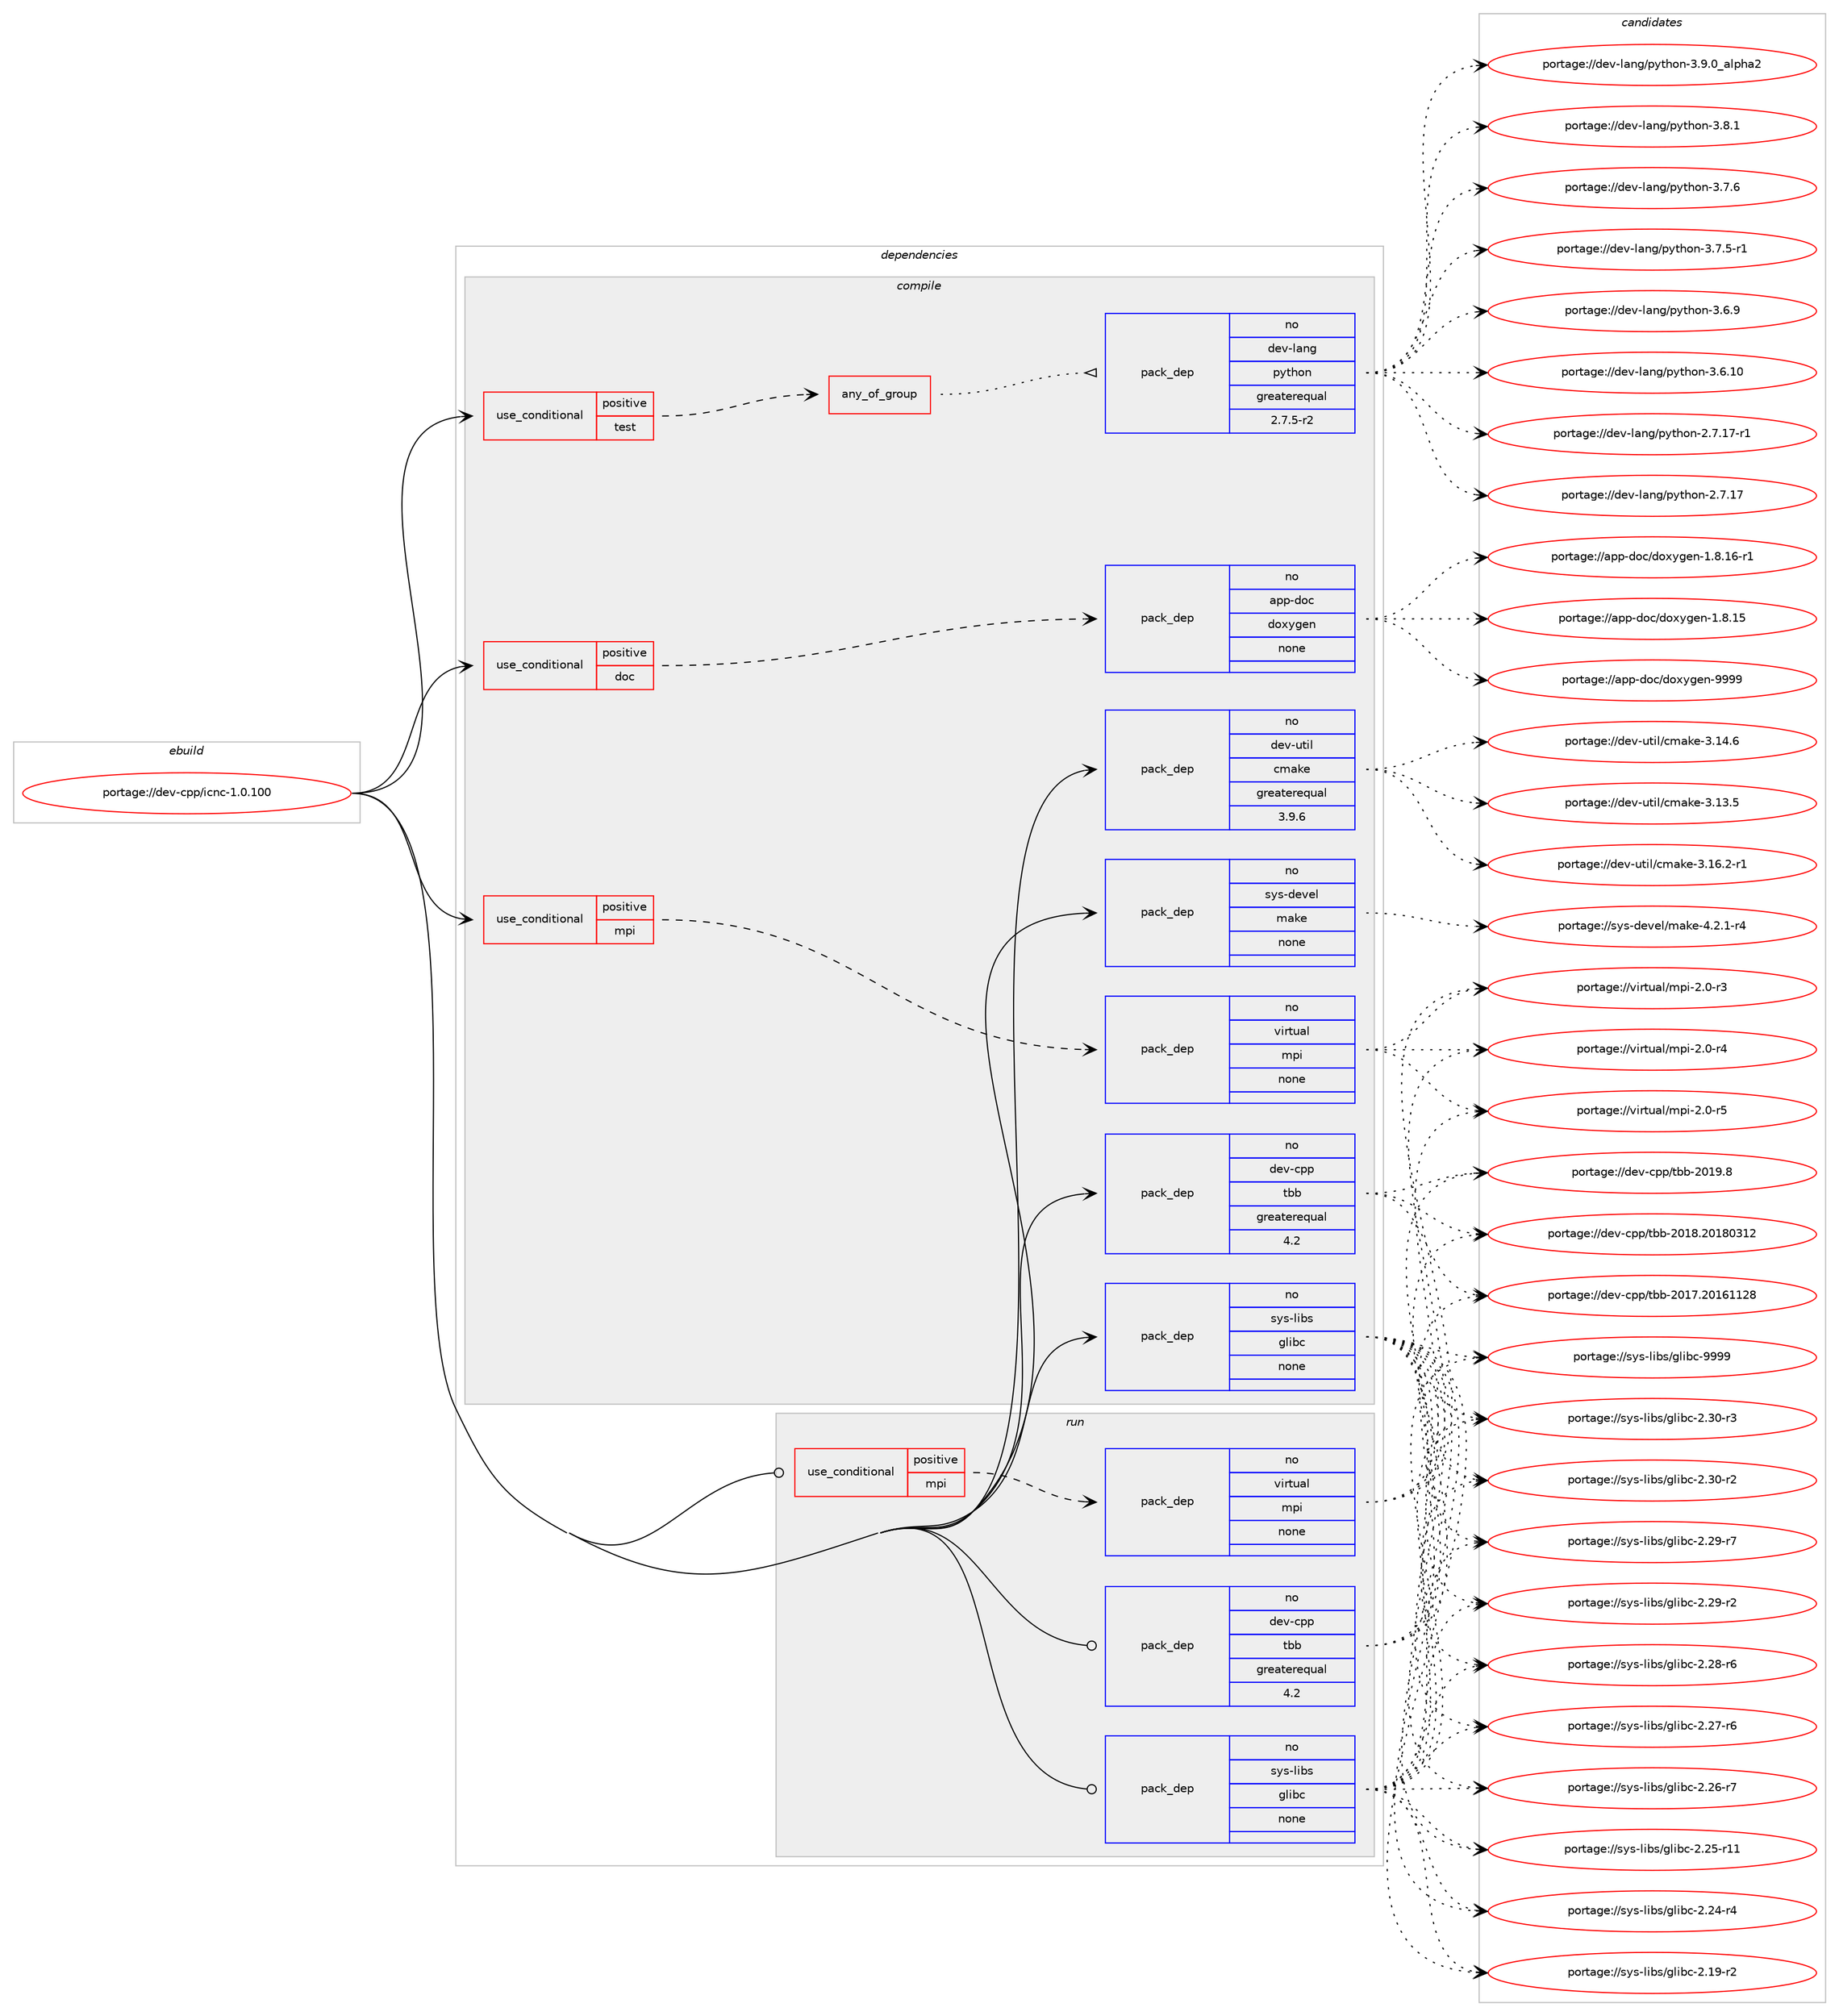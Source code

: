 digraph prolog {

# *************
# Graph options
# *************

newrank=true;
concentrate=true;
compound=true;
graph [rankdir=LR,fontname=Helvetica,fontsize=10,ranksep=1.5];#, ranksep=2.5, nodesep=0.2];
edge  [arrowhead=vee];
node  [fontname=Helvetica,fontsize=10];

# **********
# The ebuild
# **********

subgraph cluster_leftcol {
color=gray;
rank=same;
label=<<i>ebuild</i>>;
id [label="portage://dev-cpp/icnc-1.0.100", color=red, width=4, href="../dev-cpp/icnc-1.0.100.svg"];
}

# ****************
# The dependencies
# ****************

subgraph cluster_midcol {
color=gray;
label=<<i>dependencies</i>>;
subgraph cluster_compile {
fillcolor="#eeeeee";
style=filled;
label=<<i>compile</i>>;
subgraph cond138924 {
dependency586187 [label=<<TABLE BORDER="0" CELLBORDER="1" CELLSPACING="0" CELLPADDING="4"><TR><TD ROWSPAN="3" CELLPADDING="10">use_conditional</TD></TR><TR><TD>positive</TD></TR><TR><TD>doc</TD></TR></TABLE>>, shape=none, color=red];
subgraph pack439917 {
dependency586188 [label=<<TABLE BORDER="0" CELLBORDER="1" CELLSPACING="0" CELLPADDING="4" WIDTH="220"><TR><TD ROWSPAN="6" CELLPADDING="30">pack_dep</TD></TR><TR><TD WIDTH="110">no</TD></TR><TR><TD>app-doc</TD></TR><TR><TD>doxygen</TD></TR><TR><TD>none</TD></TR><TR><TD></TD></TR></TABLE>>, shape=none, color=blue];
}
dependency586187:e -> dependency586188:w [weight=20,style="dashed",arrowhead="vee"];
}
id:e -> dependency586187:w [weight=20,style="solid",arrowhead="vee"];
subgraph cond138925 {
dependency586189 [label=<<TABLE BORDER="0" CELLBORDER="1" CELLSPACING="0" CELLPADDING="4"><TR><TD ROWSPAN="3" CELLPADDING="10">use_conditional</TD></TR><TR><TD>positive</TD></TR><TR><TD>mpi</TD></TR></TABLE>>, shape=none, color=red];
subgraph pack439918 {
dependency586190 [label=<<TABLE BORDER="0" CELLBORDER="1" CELLSPACING="0" CELLPADDING="4" WIDTH="220"><TR><TD ROWSPAN="6" CELLPADDING="30">pack_dep</TD></TR><TR><TD WIDTH="110">no</TD></TR><TR><TD>virtual</TD></TR><TR><TD>mpi</TD></TR><TR><TD>none</TD></TR><TR><TD></TD></TR></TABLE>>, shape=none, color=blue];
}
dependency586189:e -> dependency586190:w [weight=20,style="dashed",arrowhead="vee"];
}
id:e -> dependency586189:w [weight=20,style="solid",arrowhead="vee"];
subgraph cond138926 {
dependency586191 [label=<<TABLE BORDER="0" CELLBORDER="1" CELLSPACING="0" CELLPADDING="4"><TR><TD ROWSPAN="3" CELLPADDING="10">use_conditional</TD></TR><TR><TD>positive</TD></TR><TR><TD>test</TD></TR></TABLE>>, shape=none, color=red];
subgraph any7085 {
dependency586192 [label=<<TABLE BORDER="0" CELLBORDER="1" CELLSPACING="0" CELLPADDING="4"><TR><TD CELLPADDING="10">any_of_group</TD></TR></TABLE>>, shape=none, color=red];subgraph pack439919 {
dependency586193 [label=<<TABLE BORDER="0" CELLBORDER="1" CELLSPACING="0" CELLPADDING="4" WIDTH="220"><TR><TD ROWSPAN="6" CELLPADDING="30">pack_dep</TD></TR><TR><TD WIDTH="110">no</TD></TR><TR><TD>dev-lang</TD></TR><TR><TD>python</TD></TR><TR><TD>greaterequal</TD></TR><TR><TD>2.7.5-r2</TD></TR></TABLE>>, shape=none, color=blue];
}
dependency586192:e -> dependency586193:w [weight=20,style="dotted",arrowhead="oinv"];
}
dependency586191:e -> dependency586192:w [weight=20,style="dashed",arrowhead="vee"];
}
id:e -> dependency586191:w [weight=20,style="solid",arrowhead="vee"];
subgraph pack439920 {
dependency586194 [label=<<TABLE BORDER="0" CELLBORDER="1" CELLSPACING="0" CELLPADDING="4" WIDTH="220"><TR><TD ROWSPAN="6" CELLPADDING="30">pack_dep</TD></TR><TR><TD WIDTH="110">no</TD></TR><TR><TD>dev-cpp</TD></TR><TR><TD>tbb</TD></TR><TR><TD>greaterequal</TD></TR><TR><TD>4.2</TD></TR></TABLE>>, shape=none, color=blue];
}
id:e -> dependency586194:w [weight=20,style="solid",arrowhead="vee"];
subgraph pack439921 {
dependency586195 [label=<<TABLE BORDER="0" CELLBORDER="1" CELLSPACING="0" CELLPADDING="4" WIDTH="220"><TR><TD ROWSPAN="6" CELLPADDING="30">pack_dep</TD></TR><TR><TD WIDTH="110">no</TD></TR><TR><TD>dev-util</TD></TR><TR><TD>cmake</TD></TR><TR><TD>greaterequal</TD></TR><TR><TD>3.9.6</TD></TR></TABLE>>, shape=none, color=blue];
}
id:e -> dependency586195:w [weight=20,style="solid",arrowhead="vee"];
subgraph pack439922 {
dependency586196 [label=<<TABLE BORDER="0" CELLBORDER="1" CELLSPACING="0" CELLPADDING="4" WIDTH="220"><TR><TD ROWSPAN="6" CELLPADDING="30">pack_dep</TD></TR><TR><TD WIDTH="110">no</TD></TR><TR><TD>sys-devel</TD></TR><TR><TD>make</TD></TR><TR><TD>none</TD></TR><TR><TD></TD></TR></TABLE>>, shape=none, color=blue];
}
id:e -> dependency586196:w [weight=20,style="solid",arrowhead="vee"];
subgraph pack439923 {
dependency586197 [label=<<TABLE BORDER="0" CELLBORDER="1" CELLSPACING="0" CELLPADDING="4" WIDTH="220"><TR><TD ROWSPAN="6" CELLPADDING="30">pack_dep</TD></TR><TR><TD WIDTH="110">no</TD></TR><TR><TD>sys-libs</TD></TR><TR><TD>glibc</TD></TR><TR><TD>none</TD></TR><TR><TD></TD></TR></TABLE>>, shape=none, color=blue];
}
id:e -> dependency586197:w [weight=20,style="solid",arrowhead="vee"];
}
subgraph cluster_compileandrun {
fillcolor="#eeeeee";
style=filled;
label=<<i>compile and run</i>>;
}
subgraph cluster_run {
fillcolor="#eeeeee";
style=filled;
label=<<i>run</i>>;
subgraph cond138927 {
dependency586198 [label=<<TABLE BORDER="0" CELLBORDER="1" CELLSPACING="0" CELLPADDING="4"><TR><TD ROWSPAN="3" CELLPADDING="10">use_conditional</TD></TR><TR><TD>positive</TD></TR><TR><TD>mpi</TD></TR></TABLE>>, shape=none, color=red];
subgraph pack439924 {
dependency586199 [label=<<TABLE BORDER="0" CELLBORDER="1" CELLSPACING="0" CELLPADDING="4" WIDTH="220"><TR><TD ROWSPAN="6" CELLPADDING="30">pack_dep</TD></TR><TR><TD WIDTH="110">no</TD></TR><TR><TD>virtual</TD></TR><TR><TD>mpi</TD></TR><TR><TD>none</TD></TR><TR><TD></TD></TR></TABLE>>, shape=none, color=blue];
}
dependency586198:e -> dependency586199:w [weight=20,style="dashed",arrowhead="vee"];
}
id:e -> dependency586198:w [weight=20,style="solid",arrowhead="odot"];
subgraph pack439925 {
dependency586200 [label=<<TABLE BORDER="0" CELLBORDER="1" CELLSPACING="0" CELLPADDING="4" WIDTH="220"><TR><TD ROWSPAN="6" CELLPADDING="30">pack_dep</TD></TR><TR><TD WIDTH="110">no</TD></TR><TR><TD>dev-cpp</TD></TR><TR><TD>tbb</TD></TR><TR><TD>greaterequal</TD></TR><TR><TD>4.2</TD></TR></TABLE>>, shape=none, color=blue];
}
id:e -> dependency586200:w [weight=20,style="solid",arrowhead="odot"];
subgraph pack439926 {
dependency586201 [label=<<TABLE BORDER="0" CELLBORDER="1" CELLSPACING="0" CELLPADDING="4" WIDTH="220"><TR><TD ROWSPAN="6" CELLPADDING="30">pack_dep</TD></TR><TR><TD WIDTH="110">no</TD></TR><TR><TD>sys-libs</TD></TR><TR><TD>glibc</TD></TR><TR><TD>none</TD></TR><TR><TD></TD></TR></TABLE>>, shape=none, color=blue];
}
id:e -> dependency586201:w [weight=20,style="solid",arrowhead="odot"];
}
}

# **************
# The candidates
# **************

subgraph cluster_choices {
rank=same;
color=gray;
label=<<i>candidates</i>>;

subgraph choice439917 {
color=black;
nodesep=1;
choice971121124510011199471001111201211031011104557575757 [label="portage://app-doc/doxygen-9999", color=red, width=4,href="../app-doc/doxygen-9999.svg"];
choice97112112451001119947100111120121103101110454946564649544511449 [label="portage://app-doc/doxygen-1.8.16-r1", color=red, width=4,href="../app-doc/doxygen-1.8.16-r1.svg"];
choice9711211245100111994710011112012110310111045494656464953 [label="portage://app-doc/doxygen-1.8.15", color=red, width=4,href="../app-doc/doxygen-1.8.15.svg"];
dependency586188:e -> choice971121124510011199471001111201211031011104557575757:w [style=dotted,weight="100"];
dependency586188:e -> choice97112112451001119947100111120121103101110454946564649544511449:w [style=dotted,weight="100"];
dependency586188:e -> choice9711211245100111994710011112012110310111045494656464953:w [style=dotted,weight="100"];
}
subgraph choice439918 {
color=black;
nodesep=1;
choice1181051141161179710847109112105455046484511453 [label="portage://virtual/mpi-2.0-r5", color=red, width=4,href="../virtual/mpi-2.0-r5.svg"];
choice1181051141161179710847109112105455046484511452 [label="portage://virtual/mpi-2.0-r4", color=red, width=4,href="../virtual/mpi-2.0-r4.svg"];
choice1181051141161179710847109112105455046484511451 [label="portage://virtual/mpi-2.0-r3", color=red, width=4,href="../virtual/mpi-2.0-r3.svg"];
dependency586190:e -> choice1181051141161179710847109112105455046484511453:w [style=dotted,weight="100"];
dependency586190:e -> choice1181051141161179710847109112105455046484511452:w [style=dotted,weight="100"];
dependency586190:e -> choice1181051141161179710847109112105455046484511451:w [style=dotted,weight="100"];
}
subgraph choice439919 {
color=black;
nodesep=1;
choice10010111845108971101034711212111610411111045514657464895971081121049750 [label="portage://dev-lang/python-3.9.0_alpha2", color=red, width=4,href="../dev-lang/python-3.9.0_alpha2.svg"];
choice100101118451089711010347112121116104111110455146564649 [label="portage://dev-lang/python-3.8.1", color=red, width=4,href="../dev-lang/python-3.8.1.svg"];
choice100101118451089711010347112121116104111110455146554654 [label="portage://dev-lang/python-3.7.6", color=red, width=4,href="../dev-lang/python-3.7.6.svg"];
choice1001011184510897110103471121211161041111104551465546534511449 [label="portage://dev-lang/python-3.7.5-r1", color=red, width=4,href="../dev-lang/python-3.7.5-r1.svg"];
choice100101118451089711010347112121116104111110455146544657 [label="portage://dev-lang/python-3.6.9", color=red, width=4,href="../dev-lang/python-3.6.9.svg"];
choice10010111845108971101034711212111610411111045514654464948 [label="portage://dev-lang/python-3.6.10", color=red, width=4,href="../dev-lang/python-3.6.10.svg"];
choice100101118451089711010347112121116104111110455046554649554511449 [label="portage://dev-lang/python-2.7.17-r1", color=red, width=4,href="../dev-lang/python-2.7.17-r1.svg"];
choice10010111845108971101034711212111610411111045504655464955 [label="portage://dev-lang/python-2.7.17", color=red, width=4,href="../dev-lang/python-2.7.17.svg"];
dependency586193:e -> choice10010111845108971101034711212111610411111045514657464895971081121049750:w [style=dotted,weight="100"];
dependency586193:e -> choice100101118451089711010347112121116104111110455146564649:w [style=dotted,weight="100"];
dependency586193:e -> choice100101118451089711010347112121116104111110455146554654:w [style=dotted,weight="100"];
dependency586193:e -> choice1001011184510897110103471121211161041111104551465546534511449:w [style=dotted,weight="100"];
dependency586193:e -> choice100101118451089711010347112121116104111110455146544657:w [style=dotted,weight="100"];
dependency586193:e -> choice10010111845108971101034711212111610411111045514654464948:w [style=dotted,weight="100"];
dependency586193:e -> choice100101118451089711010347112121116104111110455046554649554511449:w [style=dotted,weight="100"];
dependency586193:e -> choice10010111845108971101034711212111610411111045504655464955:w [style=dotted,weight="100"];
}
subgraph choice439920 {
color=black;
nodesep=1;
choice100101118459911211247116989845504849574656 [label="portage://dev-cpp/tbb-2019.8", color=red, width=4,href="../dev-cpp/tbb-2019.8.svg"];
choice10010111845991121124711698984550484956465048495648514950 [label="portage://dev-cpp/tbb-2018.20180312", color=red, width=4,href="../dev-cpp/tbb-2018.20180312.svg"];
choice10010111845991121124711698984550484955465048495449495056 [label="portage://dev-cpp/tbb-2017.20161128", color=red, width=4,href="../dev-cpp/tbb-2017.20161128.svg"];
dependency586194:e -> choice100101118459911211247116989845504849574656:w [style=dotted,weight="100"];
dependency586194:e -> choice10010111845991121124711698984550484956465048495648514950:w [style=dotted,weight="100"];
dependency586194:e -> choice10010111845991121124711698984550484955465048495449495056:w [style=dotted,weight="100"];
}
subgraph choice439921 {
color=black;
nodesep=1;
choice10010111845117116105108479910997107101455146495446504511449 [label="portage://dev-util/cmake-3.16.2-r1", color=red, width=4,href="../dev-util/cmake-3.16.2-r1.svg"];
choice1001011184511711610510847991099710710145514649524654 [label="portage://dev-util/cmake-3.14.6", color=red, width=4,href="../dev-util/cmake-3.14.6.svg"];
choice1001011184511711610510847991099710710145514649514653 [label="portage://dev-util/cmake-3.13.5", color=red, width=4,href="../dev-util/cmake-3.13.5.svg"];
dependency586195:e -> choice10010111845117116105108479910997107101455146495446504511449:w [style=dotted,weight="100"];
dependency586195:e -> choice1001011184511711610510847991099710710145514649524654:w [style=dotted,weight="100"];
dependency586195:e -> choice1001011184511711610510847991099710710145514649514653:w [style=dotted,weight="100"];
}
subgraph choice439922 {
color=black;
nodesep=1;
choice1151211154510010111810110847109971071014552465046494511452 [label="portage://sys-devel/make-4.2.1-r4", color=red, width=4,href="../sys-devel/make-4.2.1-r4.svg"];
dependency586196:e -> choice1151211154510010111810110847109971071014552465046494511452:w [style=dotted,weight="100"];
}
subgraph choice439923 {
color=black;
nodesep=1;
choice11512111545108105981154710310810598994557575757 [label="portage://sys-libs/glibc-9999", color=red, width=4,href="../sys-libs/glibc-9999.svg"];
choice115121115451081059811547103108105989945504651484511451 [label="portage://sys-libs/glibc-2.30-r3", color=red, width=4,href="../sys-libs/glibc-2.30-r3.svg"];
choice115121115451081059811547103108105989945504651484511450 [label="portage://sys-libs/glibc-2.30-r2", color=red, width=4,href="../sys-libs/glibc-2.30-r2.svg"];
choice115121115451081059811547103108105989945504650574511455 [label="portage://sys-libs/glibc-2.29-r7", color=red, width=4,href="../sys-libs/glibc-2.29-r7.svg"];
choice115121115451081059811547103108105989945504650574511450 [label="portage://sys-libs/glibc-2.29-r2", color=red, width=4,href="../sys-libs/glibc-2.29-r2.svg"];
choice115121115451081059811547103108105989945504650564511454 [label="portage://sys-libs/glibc-2.28-r6", color=red, width=4,href="../sys-libs/glibc-2.28-r6.svg"];
choice115121115451081059811547103108105989945504650554511454 [label="portage://sys-libs/glibc-2.27-r6", color=red, width=4,href="../sys-libs/glibc-2.27-r6.svg"];
choice115121115451081059811547103108105989945504650544511455 [label="portage://sys-libs/glibc-2.26-r7", color=red, width=4,href="../sys-libs/glibc-2.26-r7.svg"];
choice11512111545108105981154710310810598994550465053451144949 [label="portage://sys-libs/glibc-2.25-r11", color=red, width=4,href="../sys-libs/glibc-2.25-r11.svg"];
choice115121115451081059811547103108105989945504650524511452 [label="portage://sys-libs/glibc-2.24-r4", color=red, width=4,href="../sys-libs/glibc-2.24-r4.svg"];
choice115121115451081059811547103108105989945504649574511450 [label="portage://sys-libs/glibc-2.19-r2", color=red, width=4,href="../sys-libs/glibc-2.19-r2.svg"];
dependency586197:e -> choice11512111545108105981154710310810598994557575757:w [style=dotted,weight="100"];
dependency586197:e -> choice115121115451081059811547103108105989945504651484511451:w [style=dotted,weight="100"];
dependency586197:e -> choice115121115451081059811547103108105989945504651484511450:w [style=dotted,weight="100"];
dependency586197:e -> choice115121115451081059811547103108105989945504650574511455:w [style=dotted,weight="100"];
dependency586197:e -> choice115121115451081059811547103108105989945504650574511450:w [style=dotted,weight="100"];
dependency586197:e -> choice115121115451081059811547103108105989945504650564511454:w [style=dotted,weight="100"];
dependency586197:e -> choice115121115451081059811547103108105989945504650554511454:w [style=dotted,weight="100"];
dependency586197:e -> choice115121115451081059811547103108105989945504650544511455:w [style=dotted,weight="100"];
dependency586197:e -> choice11512111545108105981154710310810598994550465053451144949:w [style=dotted,weight="100"];
dependency586197:e -> choice115121115451081059811547103108105989945504650524511452:w [style=dotted,weight="100"];
dependency586197:e -> choice115121115451081059811547103108105989945504649574511450:w [style=dotted,weight="100"];
}
subgraph choice439924 {
color=black;
nodesep=1;
choice1181051141161179710847109112105455046484511453 [label="portage://virtual/mpi-2.0-r5", color=red, width=4,href="../virtual/mpi-2.0-r5.svg"];
choice1181051141161179710847109112105455046484511452 [label="portage://virtual/mpi-2.0-r4", color=red, width=4,href="../virtual/mpi-2.0-r4.svg"];
choice1181051141161179710847109112105455046484511451 [label="portage://virtual/mpi-2.0-r3", color=red, width=4,href="../virtual/mpi-2.0-r3.svg"];
dependency586199:e -> choice1181051141161179710847109112105455046484511453:w [style=dotted,weight="100"];
dependency586199:e -> choice1181051141161179710847109112105455046484511452:w [style=dotted,weight="100"];
dependency586199:e -> choice1181051141161179710847109112105455046484511451:w [style=dotted,weight="100"];
}
subgraph choice439925 {
color=black;
nodesep=1;
choice100101118459911211247116989845504849574656 [label="portage://dev-cpp/tbb-2019.8", color=red, width=4,href="../dev-cpp/tbb-2019.8.svg"];
choice10010111845991121124711698984550484956465048495648514950 [label="portage://dev-cpp/tbb-2018.20180312", color=red, width=4,href="../dev-cpp/tbb-2018.20180312.svg"];
choice10010111845991121124711698984550484955465048495449495056 [label="portage://dev-cpp/tbb-2017.20161128", color=red, width=4,href="../dev-cpp/tbb-2017.20161128.svg"];
dependency586200:e -> choice100101118459911211247116989845504849574656:w [style=dotted,weight="100"];
dependency586200:e -> choice10010111845991121124711698984550484956465048495648514950:w [style=dotted,weight="100"];
dependency586200:e -> choice10010111845991121124711698984550484955465048495449495056:w [style=dotted,weight="100"];
}
subgraph choice439926 {
color=black;
nodesep=1;
choice11512111545108105981154710310810598994557575757 [label="portage://sys-libs/glibc-9999", color=red, width=4,href="../sys-libs/glibc-9999.svg"];
choice115121115451081059811547103108105989945504651484511451 [label="portage://sys-libs/glibc-2.30-r3", color=red, width=4,href="../sys-libs/glibc-2.30-r3.svg"];
choice115121115451081059811547103108105989945504651484511450 [label="portage://sys-libs/glibc-2.30-r2", color=red, width=4,href="../sys-libs/glibc-2.30-r2.svg"];
choice115121115451081059811547103108105989945504650574511455 [label="portage://sys-libs/glibc-2.29-r7", color=red, width=4,href="../sys-libs/glibc-2.29-r7.svg"];
choice115121115451081059811547103108105989945504650574511450 [label="portage://sys-libs/glibc-2.29-r2", color=red, width=4,href="../sys-libs/glibc-2.29-r2.svg"];
choice115121115451081059811547103108105989945504650564511454 [label="portage://sys-libs/glibc-2.28-r6", color=red, width=4,href="../sys-libs/glibc-2.28-r6.svg"];
choice115121115451081059811547103108105989945504650554511454 [label="portage://sys-libs/glibc-2.27-r6", color=red, width=4,href="../sys-libs/glibc-2.27-r6.svg"];
choice115121115451081059811547103108105989945504650544511455 [label="portage://sys-libs/glibc-2.26-r7", color=red, width=4,href="../sys-libs/glibc-2.26-r7.svg"];
choice11512111545108105981154710310810598994550465053451144949 [label="portage://sys-libs/glibc-2.25-r11", color=red, width=4,href="../sys-libs/glibc-2.25-r11.svg"];
choice115121115451081059811547103108105989945504650524511452 [label="portage://sys-libs/glibc-2.24-r4", color=red, width=4,href="../sys-libs/glibc-2.24-r4.svg"];
choice115121115451081059811547103108105989945504649574511450 [label="portage://sys-libs/glibc-2.19-r2", color=red, width=4,href="../sys-libs/glibc-2.19-r2.svg"];
dependency586201:e -> choice11512111545108105981154710310810598994557575757:w [style=dotted,weight="100"];
dependency586201:e -> choice115121115451081059811547103108105989945504651484511451:w [style=dotted,weight="100"];
dependency586201:e -> choice115121115451081059811547103108105989945504651484511450:w [style=dotted,weight="100"];
dependency586201:e -> choice115121115451081059811547103108105989945504650574511455:w [style=dotted,weight="100"];
dependency586201:e -> choice115121115451081059811547103108105989945504650574511450:w [style=dotted,weight="100"];
dependency586201:e -> choice115121115451081059811547103108105989945504650564511454:w [style=dotted,weight="100"];
dependency586201:e -> choice115121115451081059811547103108105989945504650554511454:w [style=dotted,weight="100"];
dependency586201:e -> choice115121115451081059811547103108105989945504650544511455:w [style=dotted,weight="100"];
dependency586201:e -> choice11512111545108105981154710310810598994550465053451144949:w [style=dotted,weight="100"];
dependency586201:e -> choice115121115451081059811547103108105989945504650524511452:w [style=dotted,weight="100"];
dependency586201:e -> choice115121115451081059811547103108105989945504649574511450:w [style=dotted,weight="100"];
}
}

}

